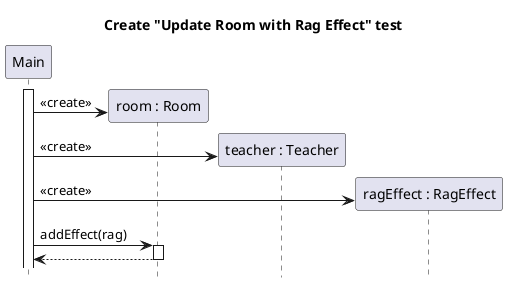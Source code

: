 @startuml room-update-rag-effect
title Create "Update Room with Rag Effect" test
hide footbox

skinparam SequenceReferenceBackgroundColor white

participant Main
participant "room : Room" as room
participant "teacher : Teacher" as teacher
participant "ragEffect : RagEffect" as rag

Main++
create room
Main -> room : <<create>>
create teacher
Main -> teacher : <<create>>
create rag
Main -> rag : <<create>>

Main -> room ++: addEffect(rag)
return

@enduml